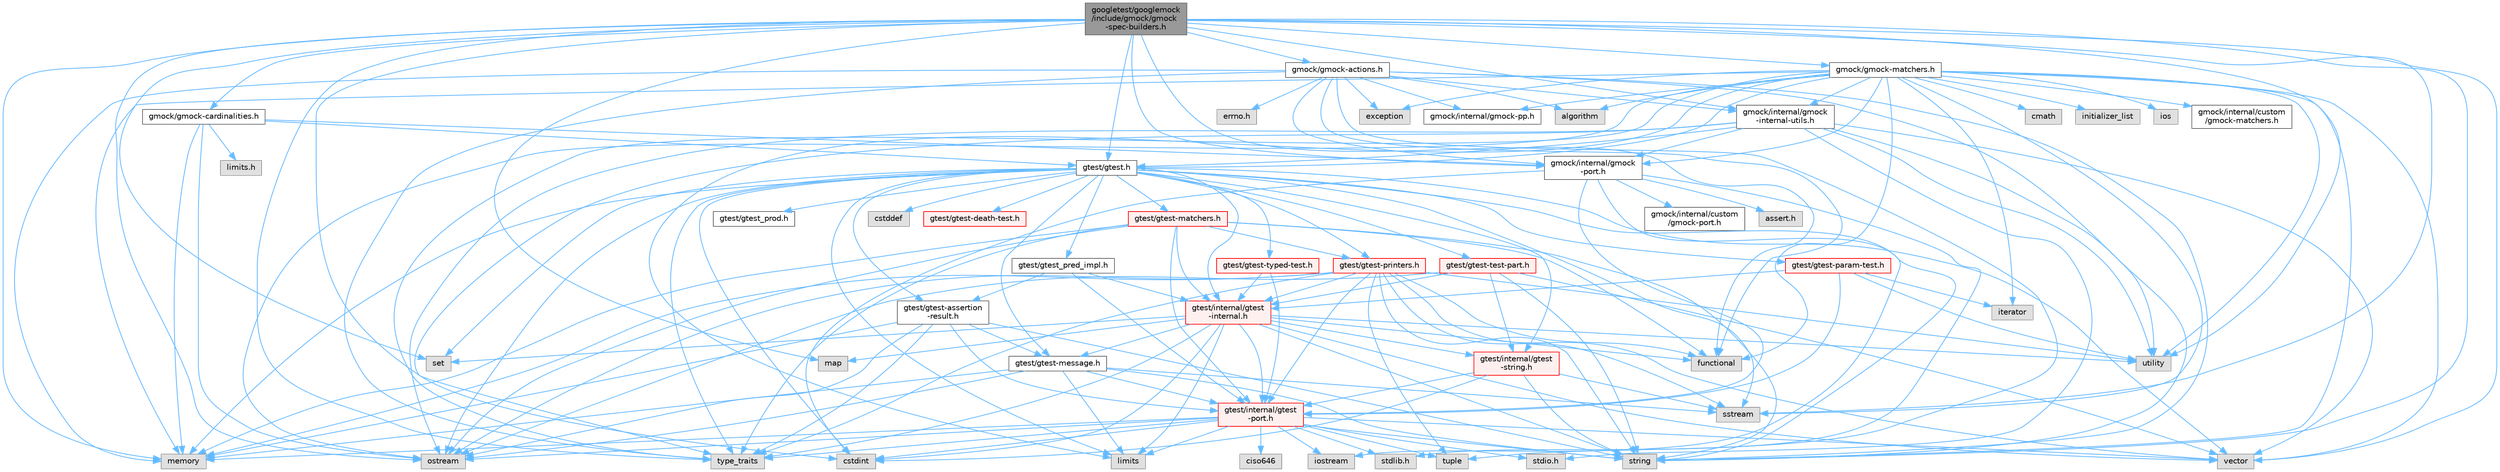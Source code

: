digraph "googletest/googlemock/include/gmock/gmock-spec-builders.h"
{
 // LATEX_PDF_SIZE
  bgcolor="transparent";
  edge [fontname=Helvetica,fontsize=10,labelfontname=Helvetica,labelfontsize=10];
  node [fontname=Helvetica,fontsize=10,shape=box,height=0.2,width=0.4];
  Node1 [id="Node000001",label="googletest/googlemock\l/include/gmock/gmock\l-spec-builders.h",height=0.2,width=0.4,color="gray40", fillcolor="grey60", style="filled", fontcolor="black",tooltip=" "];
  Node1 -> Node2 [id="edge1_Node000001_Node000002",color="steelblue1",style="solid",tooltip=" "];
  Node2 [id="Node000002",label="cstdint",height=0.2,width=0.4,color="grey60", fillcolor="#E0E0E0", style="filled",tooltip=" "];
  Node1 -> Node3 [id="edge2_Node000001_Node000003",color="steelblue1",style="solid",tooltip=" "];
  Node3 [id="Node000003",label="functional",height=0.2,width=0.4,color="grey60", fillcolor="#E0E0E0", style="filled",tooltip=" "];
  Node1 -> Node4 [id="edge3_Node000001_Node000004",color="steelblue1",style="solid",tooltip=" "];
  Node4 [id="Node000004",label="map",height=0.2,width=0.4,color="grey60", fillcolor="#E0E0E0", style="filled",tooltip=" "];
  Node1 -> Node5 [id="edge4_Node000001_Node000005",color="steelblue1",style="solid",tooltip=" "];
  Node5 [id="Node000005",label="memory",height=0.2,width=0.4,color="grey60", fillcolor="#E0E0E0", style="filled",tooltip=" "];
  Node1 -> Node6 [id="edge5_Node000001_Node000006",color="steelblue1",style="solid",tooltip=" "];
  Node6 [id="Node000006",label="ostream",height=0.2,width=0.4,color="grey60", fillcolor="#E0E0E0", style="filled",tooltip=" "];
  Node1 -> Node7 [id="edge6_Node000001_Node000007",color="steelblue1",style="solid",tooltip=" "];
  Node7 [id="Node000007",label="set",height=0.2,width=0.4,color="grey60", fillcolor="#E0E0E0", style="filled",tooltip=" "];
  Node1 -> Node8 [id="edge7_Node000001_Node000008",color="steelblue1",style="solid",tooltip=" "];
  Node8 [id="Node000008",label="sstream",height=0.2,width=0.4,color="grey60", fillcolor="#E0E0E0", style="filled",tooltip=" "];
  Node1 -> Node9 [id="edge8_Node000001_Node000009",color="steelblue1",style="solid",tooltip=" "];
  Node9 [id="Node000009",label="string",height=0.2,width=0.4,color="grey60", fillcolor="#E0E0E0", style="filled",tooltip=" "];
  Node1 -> Node10 [id="edge9_Node000001_Node000010",color="steelblue1",style="solid",tooltip=" "];
  Node10 [id="Node000010",label="type_traits",height=0.2,width=0.4,color="grey60", fillcolor="#E0E0E0", style="filled",tooltip=" "];
  Node1 -> Node11 [id="edge10_Node000001_Node000011",color="steelblue1",style="solid",tooltip=" "];
  Node11 [id="Node000011",label="utility",height=0.2,width=0.4,color="grey60", fillcolor="#E0E0E0", style="filled",tooltip=" "];
  Node1 -> Node12 [id="edge11_Node000001_Node000012",color="steelblue1",style="solid",tooltip=" "];
  Node12 [id="Node000012",label="vector",height=0.2,width=0.4,color="grey60", fillcolor="#E0E0E0", style="filled",tooltip=" "];
  Node1 -> Node13 [id="edge12_Node000001_Node000013",color="steelblue1",style="solid",tooltip=" "];
  Node13 [id="Node000013",label="gmock/gmock-actions.h",height=0.2,width=0.4,color="grey40", fillcolor="white", style="filled",URL="$gmock-actions_8h.html",tooltip=" "];
  Node13 -> Node14 [id="edge13_Node000013_Node000014",color="steelblue1",style="solid",tooltip=" "];
  Node14 [id="Node000014",label="errno.h",height=0.2,width=0.4,color="grey60", fillcolor="#E0E0E0", style="filled",tooltip=" "];
  Node13 -> Node15 [id="edge14_Node000013_Node000015",color="steelblue1",style="solid",tooltip=" "];
  Node15 [id="Node000015",label="algorithm",height=0.2,width=0.4,color="grey60", fillcolor="#E0E0E0", style="filled",tooltip=" "];
  Node13 -> Node16 [id="edge15_Node000013_Node000016",color="steelblue1",style="solid",tooltip=" "];
  Node16 [id="Node000016",label="exception",height=0.2,width=0.4,color="grey60", fillcolor="#E0E0E0", style="filled",tooltip=" "];
  Node13 -> Node3 [id="edge16_Node000013_Node000003",color="steelblue1",style="solid",tooltip=" "];
  Node13 -> Node5 [id="edge17_Node000013_Node000005",color="steelblue1",style="solid",tooltip=" "];
  Node13 -> Node9 [id="edge18_Node000013_Node000009",color="steelblue1",style="solid",tooltip=" "];
  Node13 -> Node17 [id="edge19_Node000013_Node000017",color="steelblue1",style="solid",tooltip=" "];
  Node17 [id="Node000017",label="tuple",height=0.2,width=0.4,color="grey60", fillcolor="#E0E0E0", style="filled",tooltip=" "];
  Node13 -> Node10 [id="edge20_Node000013_Node000010",color="steelblue1",style="solid",tooltip=" "];
  Node13 -> Node11 [id="edge21_Node000013_Node000011",color="steelblue1",style="solid",tooltip=" "];
  Node13 -> Node18 [id="edge22_Node000013_Node000018",color="steelblue1",style="solid",tooltip=" "];
  Node18 [id="Node000018",label="gmock/internal/gmock\l-internal-utils.h",height=0.2,width=0.4,color="grey40", fillcolor="white", style="filled",URL="$gmock-internal-utils_8h.html",tooltip=" "];
  Node18 -> Node19 [id="edge23_Node000018_Node000019",color="steelblue1",style="solid",tooltip=" "];
  Node19 [id="Node000019",label="stdio.h",height=0.2,width=0.4,color="grey60", fillcolor="#E0E0E0", style="filled",tooltip=" "];
  Node18 -> Node6 [id="edge24_Node000018_Node000006",color="steelblue1",style="solid",tooltip=" "];
  Node18 -> Node9 [id="edge25_Node000018_Node000009",color="steelblue1",style="solid",tooltip=" "];
  Node18 -> Node10 [id="edge26_Node000018_Node000010",color="steelblue1",style="solid",tooltip=" "];
  Node18 -> Node11 [id="edge27_Node000018_Node000011",color="steelblue1",style="solid",tooltip=" "];
  Node18 -> Node12 [id="edge28_Node000018_Node000012",color="steelblue1",style="solid",tooltip=" "];
  Node18 -> Node20 [id="edge29_Node000018_Node000020",color="steelblue1",style="solid",tooltip=" "];
  Node20 [id="Node000020",label="gmock/internal/gmock\l-port.h",height=0.2,width=0.4,color="grey40", fillcolor="white", style="filled",URL="$gmock-port_8h.html",tooltip=" "];
  Node20 -> Node21 [id="edge30_Node000020_Node000021",color="steelblue1",style="solid",tooltip=" "];
  Node21 [id="Node000021",label="assert.h",height=0.2,width=0.4,color="grey60", fillcolor="#E0E0E0", style="filled",tooltip=" "];
  Node20 -> Node22 [id="edge31_Node000020_Node000022",color="steelblue1",style="solid",tooltip=" "];
  Node22 [id="Node000022",label="stdlib.h",height=0.2,width=0.4,color="grey60", fillcolor="#E0E0E0", style="filled",tooltip=" "];
  Node20 -> Node2 [id="edge32_Node000020_Node000002",color="steelblue1",style="solid",tooltip=" "];
  Node20 -> Node23 [id="edge33_Node000020_Node000023",color="steelblue1",style="solid",tooltip=" "];
  Node23 [id="Node000023",label="iostream",height=0.2,width=0.4,color="grey60", fillcolor="#E0E0E0", style="filled",tooltip=" "];
  Node20 -> Node24 [id="edge34_Node000020_Node000024",color="steelblue1",style="solid",tooltip=" "];
  Node24 [id="Node000024",label="gmock/internal/custom\l/gmock-port.h",height=0.2,width=0.4,color="grey40", fillcolor="white", style="filled",URL="$custom_2gmock-port_8h.html",tooltip=" "];
  Node20 -> Node25 [id="edge35_Node000020_Node000025",color="steelblue1",style="solid",tooltip=" "];
  Node25 [id="Node000025",label="gtest/internal/gtest\l-port.h",height=0.2,width=0.4,color="red", fillcolor="#FFF0F0", style="filled",URL="$gtest-port_8h.html",tooltip=" "];
  Node25 -> Node26 [id="edge36_Node000025_Node000026",color="steelblue1",style="solid",tooltip=" "];
  Node26 [id="Node000026",label="ciso646",height=0.2,width=0.4,color="grey60", fillcolor="#E0E0E0", style="filled",tooltip=" "];
  Node25 -> Node19 [id="edge37_Node000025_Node000019",color="steelblue1",style="solid",tooltip=" "];
  Node25 -> Node22 [id="edge38_Node000025_Node000022",color="steelblue1",style="solid",tooltip=" "];
  Node25 -> Node2 [id="edge39_Node000025_Node000002",color="steelblue1",style="solid",tooltip=" "];
  Node25 -> Node23 [id="edge40_Node000025_Node000023",color="steelblue1",style="solid",tooltip=" "];
  Node25 -> Node34 [id="edge41_Node000025_Node000034",color="steelblue1",style="solid",tooltip=" "];
  Node34 [id="Node000034",label="limits",height=0.2,width=0.4,color="grey60", fillcolor="#E0E0E0", style="filled",tooltip=" "];
  Node25 -> Node5 [id="edge42_Node000025_Node000005",color="steelblue1",style="solid",tooltip=" "];
  Node25 -> Node6 [id="edge43_Node000025_Node000006",color="steelblue1",style="solid",tooltip=" "];
  Node25 -> Node9 [id="edge44_Node000025_Node000009",color="steelblue1",style="solid",tooltip=" "];
  Node25 -> Node17 [id="edge45_Node000025_Node000017",color="steelblue1",style="solid",tooltip=" "];
  Node25 -> Node10 [id="edge46_Node000025_Node000010",color="steelblue1",style="solid",tooltip=" "];
  Node25 -> Node12 [id="edge47_Node000025_Node000012",color="steelblue1",style="solid",tooltip=" "];
  Node18 -> Node49 [id="edge48_Node000018_Node000049",color="steelblue1",style="solid",tooltip=" "];
  Node49 [id="Node000049",label="gtest/gtest.h",height=0.2,width=0.4,color="grey40", fillcolor="white", style="filled",URL="$gtest_8h.html",tooltip=" "];
  Node49 -> Node31 [id="edge49_Node000049_Node000031",color="steelblue1",style="solid",tooltip=" "];
  Node31 [id="Node000031",label="cstddef",height=0.2,width=0.4,color="grey60", fillcolor="#E0E0E0", style="filled",tooltip=" "];
  Node49 -> Node2 [id="edge50_Node000049_Node000002",color="steelblue1",style="solid",tooltip=" "];
  Node49 -> Node34 [id="edge51_Node000049_Node000034",color="steelblue1",style="solid",tooltip=" "];
  Node49 -> Node5 [id="edge52_Node000049_Node000005",color="steelblue1",style="solid",tooltip=" "];
  Node49 -> Node6 [id="edge53_Node000049_Node000006",color="steelblue1",style="solid",tooltip=" "];
  Node49 -> Node7 [id="edge54_Node000049_Node000007",color="steelblue1",style="solid",tooltip=" "];
  Node49 -> Node8 [id="edge55_Node000049_Node000008",color="steelblue1",style="solid",tooltip=" "];
  Node49 -> Node9 [id="edge56_Node000049_Node000009",color="steelblue1",style="solid",tooltip=" "];
  Node49 -> Node10 [id="edge57_Node000049_Node000010",color="steelblue1",style="solid",tooltip=" "];
  Node49 -> Node12 [id="edge58_Node000049_Node000012",color="steelblue1",style="solid",tooltip=" "];
  Node49 -> Node50 [id="edge59_Node000049_Node000050",color="steelblue1",style="solid",tooltip=" "];
  Node50 [id="Node000050",label="gtest/gtest-assertion\l-result.h",height=0.2,width=0.4,color="grey40", fillcolor="white", style="filled",URL="$gtest-assertion-result_8h.html",tooltip=" "];
  Node50 -> Node5 [id="edge60_Node000050_Node000005",color="steelblue1",style="solid",tooltip=" "];
  Node50 -> Node6 [id="edge61_Node000050_Node000006",color="steelblue1",style="solid",tooltip=" "];
  Node50 -> Node9 [id="edge62_Node000050_Node000009",color="steelblue1",style="solid",tooltip=" "];
  Node50 -> Node10 [id="edge63_Node000050_Node000010",color="steelblue1",style="solid",tooltip=" "];
  Node50 -> Node51 [id="edge64_Node000050_Node000051",color="steelblue1",style="solid",tooltip=" "];
  Node51 [id="Node000051",label="gtest/gtest-message.h",height=0.2,width=0.4,color="grey40", fillcolor="white", style="filled",URL="$gtest-message_8h.html",tooltip=" "];
  Node51 -> Node34 [id="edge65_Node000051_Node000034",color="steelblue1",style="solid",tooltip=" "];
  Node51 -> Node5 [id="edge66_Node000051_Node000005",color="steelblue1",style="solid",tooltip=" "];
  Node51 -> Node6 [id="edge67_Node000051_Node000006",color="steelblue1",style="solid",tooltip=" "];
  Node51 -> Node8 [id="edge68_Node000051_Node000008",color="steelblue1",style="solid",tooltip=" "];
  Node51 -> Node9 [id="edge69_Node000051_Node000009",color="steelblue1",style="solid",tooltip=" "];
  Node51 -> Node25 [id="edge70_Node000051_Node000025",color="steelblue1",style="solid",tooltip=" "];
  Node50 -> Node25 [id="edge71_Node000050_Node000025",color="steelblue1",style="solid",tooltip=" "];
  Node49 -> Node52 [id="edge72_Node000049_Node000052",color="steelblue1",style="solid",tooltip=" "];
  Node52 [id="Node000052",label="gtest/gtest-death-test.h",height=0.2,width=0.4,color="red", fillcolor="#FFF0F0", style="filled",URL="$gtest-death-test_8h.html",tooltip=" "];
  Node49 -> Node54 [id="edge73_Node000049_Node000054",color="steelblue1",style="solid",tooltip=" "];
  Node54 [id="Node000054",label="gtest/gtest-matchers.h",height=0.2,width=0.4,color="red", fillcolor="#FFF0F0", style="filled",URL="$gtest-matchers_8h.html",tooltip=" "];
  Node54 -> Node3 [id="edge74_Node000054_Node000003",color="steelblue1",style="solid",tooltip=" "];
  Node54 -> Node5 [id="edge75_Node000054_Node000005",color="steelblue1",style="solid",tooltip=" "];
  Node54 -> Node6 [id="edge76_Node000054_Node000006",color="steelblue1",style="solid",tooltip=" "];
  Node54 -> Node9 [id="edge77_Node000054_Node000009",color="steelblue1",style="solid",tooltip=" "];
  Node54 -> Node10 [id="edge78_Node000054_Node000010",color="steelblue1",style="solid",tooltip=" "];
  Node54 -> Node56 [id="edge79_Node000054_Node000056",color="steelblue1",style="solid",tooltip=" "];
  Node56 [id="Node000056",label="gtest/gtest-printers.h",height=0.2,width=0.4,color="red", fillcolor="#FFF0F0", style="filled",URL="$gtest-printers_8h.html",tooltip=" "];
  Node56 -> Node3 [id="edge80_Node000056_Node000003",color="steelblue1",style="solid",tooltip=" "];
  Node56 -> Node5 [id="edge81_Node000056_Node000005",color="steelblue1",style="solid",tooltip=" "];
  Node56 -> Node6 [id="edge82_Node000056_Node000006",color="steelblue1",style="solid",tooltip=" "];
  Node56 -> Node8 [id="edge83_Node000056_Node000008",color="steelblue1",style="solid",tooltip=" "];
  Node56 -> Node9 [id="edge84_Node000056_Node000009",color="steelblue1",style="solid",tooltip=" "];
  Node56 -> Node17 [id="edge85_Node000056_Node000017",color="steelblue1",style="solid",tooltip=" "];
  Node56 -> Node10 [id="edge86_Node000056_Node000010",color="steelblue1",style="solid",tooltip=" "];
  Node56 -> Node11 [id="edge87_Node000056_Node000011",color="steelblue1",style="solid",tooltip=" "];
  Node56 -> Node12 [id="edge88_Node000056_Node000012",color="steelblue1",style="solid",tooltip=" "];
  Node56 -> Node57 [id="edge89_Node000056_Node000057",color="steelblue1",style="solid",tooltip=" "];
  Node57 [id="Node000057",label="gtest/internal/gtest\l-internal.h",height=0.2,width=0.4,color="red", fillcolor="#FFF0F0", style="filled",URL="$gtest-internal_8h.html",tooltip=" "];
  Node57 -> Node25 [id="edge90_Node000057_Node000025",color="steelblue1",style="solid",tooltip=" "];
  Node57 -> Node2 [id="edge91_Node000057_Node000002",color="steelblue1",style="solid",tooltip=" "];
  Node57 -> Node3 [id="edge92_Node000057_Node000003",color="steelblue1",style="solid",tooltip=" "];
  Node57 -> Node34 [id="edge93_Node000057_Node000034",color="steelblue1",style="solid",tooltip=" "];
  Node57 -> Node4 [id="edge94_Node000057_Node000004",color="steelblue1",style="solid",tooltip=" "];
  Node57 -> Node7 [id="edge95_Node000057_Node000007",color="steelblue1",style="solid",tooltip=" "];
  Node57 -> Node9 [id="edge96_Node000057_Node000009",color="steelblue1",style="solid",tooltip=" "];
  Node57 -> Node10 [id="edge97_Node000057_Node000010",color="steelblue1",style="solid",tooltip=" "];
  Node57 -> Node11 [id="edge98_Node000057_Node000011",color="steelblue1",style="solid",tooltip=" "];
  Node57 -> Node12 [id="edge99_Node000057_Node000012",color="steelblue1",style="solid",tooltip=" "];
  Node57 -> Node51 [id="edge100_Node000057_Node000051",color="steelblue1",style="solid",tooltip=" "];
  Node57 -> Node60 [id="edge101_Node000057_Node000060",color="steelblue1",style="solid",tooltip=" "];
  Node60 [id="Node000060",label="gtest/internal/gtest\l-string.h",height=0.2,width=0.4,color="red", fillcolor="#FFF0F0", style="filled",URL="$gtest-string_8h.html",tooltip=" "];
  Node60 -> Node2 [id="edge102_Node000060_Node000002",color="steelblue1",style="solid",tooltip=" "];
  Node60 -> Node8 [id="edge103_Node000060_Node000008",color="steelblue1",style="solid",tooltip=" "];
  Node60 -> Node9 [id="edge104_Node000060_Node000009",color="steelblue1",style="solid",tooltip=" "];
  Node60 -> Node25 [id="edge105_Node000060_Node000025",color="steelblue1",style="solid",tooltip=" "];
  Node56 -> Node25 [id="edge106_Node000056_Node000025",color="steelblue1",style="solid",tooltip=" "];
  Node54 -> Node57 [id="edge107_Node000054_Node000057",color="steelblue1",style="solid",tooltip=" "];
  Node54 -> Node25 [id="edge108_Node000054_Node000025",color="steelblue1",style="solid",tooltip=" "];
  Node49 -> Node51 [id="edge109_Node000049_Node000051",color="steelblue1",style="solid",tooltip=" "];
  Node49 -> Node63 [id="edge110_Node000049_Node000063",color="steelblue1",style="solid",tooltip=" "];
  Node63 [id="Node000063",label="gtest/gtest-param-test.h",height=0.2,width=0.4,color="red", fillcolor="#FFF0F0", style="filled",URL="$gtest-param-test_8h.html",tooltip=" "];
  Node63 -> Node35 [id="edge111_Node000063_Node000035",color="steelblue1",style="solid",tooltip=" "];
  Node35 [id="Node000035",label="iterator",height=0.2,width=0.4,color="grey60", fillcolor="#E0E0E0", style="filled",tooltip=" "];
  Node63 -> Node11 [id="edge112_Node000063_Node000011",color="steelblue1",style="solid",tooltip=" "];
  Node63 -> Node57 [id="edge113_Node000063_Node000057",color="steelblue1",style="solid",tooltip=" "];
  Node63 -> Node25 [id="edge114_Node000063_Node000025",color="steelblue1",style="solid",tooltip=" "];
  Node49 -> Node56 [id="edge115_Node000049_Node000056",color="steelblue1",style="solid",tooltip=" "];
  Node49 -> Node67 [id="edge116_Node000049_Node000067",color="steelblue1",style="solid",tooltip=" "];
  Node67 [id="Node000067",label="gtest/gtest-test-part.h",height=0.2,width=0.4,color="red", fillcolor="#FFF0F0", style="filled",URL="$gtest-test-part_8h.html",tooltip=" "];
  Node67 -> Node6 [id="edge117_Node000067_Node000006",color="steelblue1",style="solid",tooltip=" "];
  Node67 -> Node9 [id="edge118_Node000067_Node000009",color="steelblue1",style="solid",tooltip=" "];
  Node67 -> Node12 [id="edge119_Node000067_Node000012",color="steelblue1",style="solid",tooltip=" "];
  Node67 -> Node57 [id="edge120_Node000067_Node000057",color="steelblue1",style="solid",tooltip=" "];
  Node67 -> Node60 [id="edge121_Node000067_Node000060",color="steelblue1",style="solid",tooltip=" "];
  Node49 -> Node69 [id="edge122_Node000049_Node000069",color="steelblue1",style="solid",tooltip=" "];
  Node69 [id="Node000069",label="gtest/gtest-typed-test.h",height=0.2,width=0.4,color="red", fillcolor="#FFF0F0", style="filled",URL="$gtest-typed-test_8h.html",tooltip=" "];
  Node69 -> Node57 [id="edge123_Node000069_Node000057",color="steelblue1",style="solid",tooltip=" "];
  Node69 -> Node25 [id="edge124_Node000069_Node000025",color="steelblue1",style="solid",tooltip=" "];
  Node49 -> Node70 [id="edge125_Node000049_Node000070",color="steelblue1",style="solid",tooltip=" "];
  Node70 [id="Node000070",label="gtest/gtest_pred_impl.h",height=0.2,width=0.4,color="grey40", fillcolor="white", style="filled",URL="$gtest__pred__impl_8h.html",tooltip=" "];
  Node70 -> Node50 [id="edge126_Node000070_Node000050",color="steelblue1",style="solid",tooltip=" "];
  Node70 -> Node57 [id="edge127_Node000070_Node000057",color="steelblue1",style="solid",tooltip=" "];
  Node70 -> Node25 [id="edge128_Node000070_Node000025",color="steelblue1",style="solid",tooltip=" "];
  Node49 -> Node71 [id="edge129_Node000049_Node000071",color="steelblue1",style="solid",tooltip=" "];
  Node71 [id="Node000071",label="gtest/gtest_prod.h",height=0.2,width=0.4,color="grey40", fillcolor="white", style="filled",URL="$gtest__prod_8h.html",tooltip=" "];
  Node49 -> Node57 [id="edge130_Node000049_Node000057",color="steelblue1",style="solid",tooltip=" "];
  Node49 -> Node60 [id="edge131_Node000049_Node000060",color="steelblue1",style="solid",tooltip=" "];
  Node13 -> Node20 [id="edge132_Node000013_Node000020",color="steelblue1",style="solid",tooltip=" "];
  Node13 -> Node72 [id="edge133_Node000013_Node000072",color="steelblue1",style="solid",tooltip=" "];
  Node72 [id="Node000072",label="gmock/internal/gmock-pp.h",height=0.2,width=0.4,color="grey40", fillcolor="white", style="filled",URL="$gmock-pp_8h.html",tooltip=" "];
  Node1 -> Node73 [id="edge134_Node000001_Node000073",color="steelblue1",style="solid",tooltip=" "];
  Node73 [id="Node000073",label="gmock/gmock-cardinalities.h",height=0.2,width=0.4,color="grey40", fillcolor="white", style="filled",URL="$gmock-cardinalities_8h.html",tooltip=" "];
  Node73 -> Node74 [id="edge135_Node000073_Node000074",color="steelblue1",style="solid",tooltip=" "];
  Node74 [id="Node000074",label="limits.h",height=0.2,width=0.4,color="grey60", fillcolor="#E0E0E0", style="filled",tooltip=" "];
  Node73 -> Node5 [id="edge136_Node000073_Node000005",color="steelblue1",style="solid",tooltip=" "];
  Node73 -> Node6 [id="edge137_Node000073_Node000006",color="steelblue1",style="solid",tooltip=" "];
  Node73 -> Node20 [id="edge138_Node000073_Node000020",color="steelblue1",style="solid",tooltip=" "];
  Node73 -> Node49 [id="edge139_Node000073_Node000049",color="steelblue1",style="solid",tooltip=" "];
  Node1 -> Node75 [id="edge140_Node000001_Node000075",color="steelblue1",style="solid",tooltip=" "];
  Node75 [id="Node000075",label="gmock/gmock-matchers.h",height=0.2,width=0.4,color="grey40", fillcolor="white", style="filled",URL="$gmock-matchers_8h.html",tooltip=" "];
  Node75 -> Node15 [id="edge141_Node000075_Node000015",color="steelblue1",style="solid",tooltip=" "];
  Node75 -> Node76 [id="edge142_Node000075_Node000076",color="steelblue1",style="solid",tooltip=" "];
  Node76 [id="Node000076",label="cmath",height=0.2,width=0.4,color="grey60", fillcolor="#E0E0E0", style="filled",tooltip=" "];
  Node75 -> Node16 [id="edge143_Node000075_Node000016",color="steelblue1",style="solid",tooltip=" "];
  Node75 -> Node3 [id="edge144_Node000075_Node000003",color="steelblue1",style="solid",tooltip=" "];
  Node75 -> Node77 [id="edge145_Node000075_Node000077",color="steelblue1",style="solid",tooltip=" "];
  Node77 [id="Node000077",label="initializer_list",height=0.2,width=0.4,color="grey60", fillcolor="#E0E0E0", style="filled",tooltip=" "];
  Node75 -> Node78 [id="edge146_Node000075_Node000078",color="steelblue1",style="solid",tooltip=" "];
  Node78 [id="Node000078",label="ios",height=0.2,width=0.4,color="grey60", fillcolor="#E0E0E0", style="filled",tooltip=" "];
  Node75 -> Node35 [id="edge147_Node000075_Node000035",color="steelblue1",style="solid",tooltip=" "];
  Node75 -> Node34 [id="edge148_Node000075_Node000034",color="steelblue1",style="solid",tooltip=" "];
  Node75 -> Node5 [id="edge149_Node000075_Node000005",color="steelblue1",style="solid",tooltip=" "];
  Node75 -> Node6 [id="edge150_Node000075_Node000006",color="steelblue1",style="solid",tooltip=" "];
  Node75 -> Node8 [id="edge151_Node000075_Node000008",color="steelblue1",style="solid",tooltip=" "];
  Node75 -> Node9 [id="edge152_Node000075_Node000009",color="steelblue1",style="solid",tooltip=" "];
  Node75 -> Node10 [id="edge153_Node000075_Node000010",color="steelblue1",style="solid",tooltip=" "];
  Node75 -> Node11 [id="edge154_Node000075_Node000011",color="steelblue1",style="solid",tooltip=" "];
  Node75 -> Node12 [id="edge155_Node000075_Node000012",color="steelblue1",style="solid",tooltip=" "];
  Node75 -> Node18 [id="edge156_Node000075_Node000018",color="steelblue1",style="solid",tooltip=" "];
  Node75 -> Node20 [id="edge157_Node000075_Node000020",color="steelblue1",style="solid",tooltip=" "];
  Node75 -> Node72 [id="edge158_Node000075_Node000072",color="steelblue1",style="solid",tooltip=" "];
  Node75 -> Node49 [id="edge159_Node000075_Node000049",color="steelblue1",style="solid",tooltip=" "];
  Node75 -> Node79 [id="edge160_Node000075_Node000079",color="steelblue1",style="solid",tooltip=" "];
  Node79 [id="Node000079",label="gmock/internal/custom\l/gmock-matchers.h",height=0.2,width=0.4,color="grey40", fillcolor="white", style="filled",URL="$internal_2custom_2gmock-matchers_8h.html",tooltip=" "];
  Node1 -> Node18 [id="edge161_Node000001_Node000018",color="steelblue1",style="solid",tooltip=" "];
  Node1 -> Node20 [id="edge162_Node000001_Node000020",color="steelblue1",style="solid",tooltip=" "];
  Node1 -> Node49 [id="edge163_Node000001_Node000049",color="steelblue1",style="solid",tooltip=" "];
}
